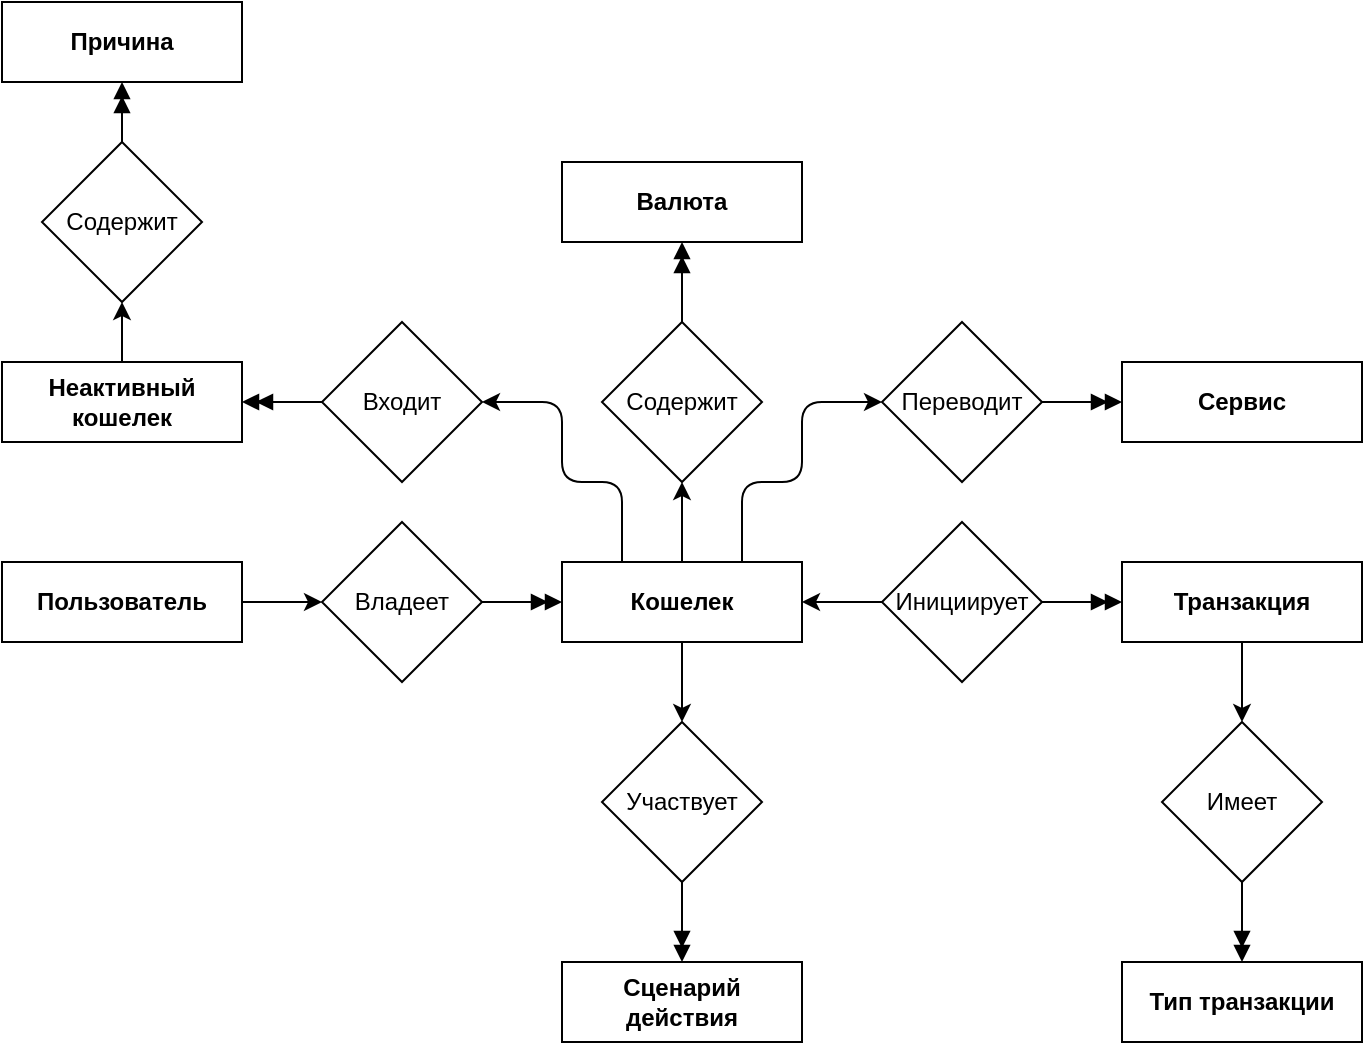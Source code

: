 <mxfile>
    <diagram id="Eth7Fp71FNX5mIKtPomX" name="Page-1">
        <mxGraphModel dx="940" dy="764" grid="1" gridSize="10" guides="1" tooltips="1" connect="1" arrows="1" fold="1" page="1" pageScale="1" pageWidth="850" pageHeight="1100" math="0" shadow="0">
            <root>
                <mxCell id="0"/>
                <mxCell id="1" parent="0"/>
                <mxCell id="50" style="edgeStyle=none;html=1;entryX=0.5;entryY=1;entryDx=0;entryDy=0;" edge="1" parent="1" source="32" target="49">
                    <mxGeometry relative="1" as="geometry"/>
                </mxCell>
                <mxCell id="55" style="edgeStyle=none;html=1;entryX=0.5;entryY=0;entryDx=0;entryDy=0;" edge="1" parent="1" source="32" target="54">
                    <mxGeometry relative="1" as="geometry"/>
                </mxCell>
                <mxCell id="67" style="edgeStyle=none;html=1;exitX=0.75;exitY=0;exitDx=0;exitDy=0;entryX=0;entryY=0.5;entryDx=0;entryDy=0;" edge="1" parent="1" source="32" target="63">
                    <mxGeometry relative="1" as="geometry">
                        <Array as="points">
                            <mxPoint x="450" y="400"/>
                            <mxPoint x="480" y="400"/>
                            <mxPoint x="480" y="360"/>
                        </Array>
                    </mxGeometry>
                </mxCell>
                <mxCell id="71" style="edgeStyle=none;html=1;exitX=0.25;exitY=0;exitDx=0;exitDy=0;entryX=1;entryY=0.5;entryDx=0;entryDy=0;" edge="1" parent="1" source="32" target="70">
                    <mxGeometry relative="1" as="geometry">
                        <Array as="points">
                            <mxPoint x="390" y="400"/>
                            <mxPoint x="360" y="400"/>
                            <mxPoint x="360" y="360"/>
                        </Array>
                    </mxGeometry>
                </mxCell>
                <mxCell id="32" value="&lt;strong data-end=&quot;286&quot; data-start=&quot;266&quot;&gt;Кошелек&lt;/strong&gt;" style="rounded=0;whiteSpace=wrap;html=1;" vertex="1" parent="1">
                    <mxGeometry x="360" y="440" width="120" height="40" as="geometry"/>
                </mxCell>
                <mxCell id="45" style="edgeStyle=none;html=1;entryX=0.5;entryY=0;entryDx=0;entryDy=0;" edge="1" parent="1" source="35" target="42">
                    <mxGeometry relative="1" as="geometry"/>
                </mxCell>
                <mxCell id="35" value="&lt;strong data-end=&quot;913&quot; data-start=&quot;885&quot;&gt;Транзакция&lt;/strong&gt;" style="rounded=0;whiteSpace=wrap;html=1;" vertex="1" parent="1">
                    <mxGeometry x="640" y="440" width="120" height="40" as="geometry"/>
                </mxCell>
                <mxCell id="36" value="&lt;strong data-end=&quot;1103&quot; data-start=&quot;1066&quot;&gt;Тип транзакции&lt;/strong&gt;" style="rounded=0;whiteSpace=wrap;html=1;" vertex="1" parent="1">
                    <mxGeometry x="640" y="640" width="120" height="40" as="geometry"/>
                </mxCell>
                <mxCell id="38" style="edgeStyle=none;html=1;entryX=1;entryY=0.5;entryDx=0;entryDy=0;" edge="1" source="40" target="32" parent="1">
                    <mxGeometry relative="1" as="geometry"/>
                </mxCell>
                <mxCell id="39" style="edgeStyle=none;html=1;entryX=0;entryY=0.5;entryDx=0;entryDy=0;endArrow=doubleBlock;endFill=1;" edge="1" source="40" target="35" parent="1">
                    <mxGeometry relative="1" as="geometry"/>
                </mxCell>
                <mxCell id="40" value="Инициирует" style="rhombus;whiteSpace=wrap;html=1;" vertex="1" parent="1">
                    <mxGeometry x="520" y="420" width="80" height="80" as="geometry"/>
                </mxCell>
                <mxCell id="41" style="edgeStyle=none;html=1;entryX=0.5;entryY=0;entryDx=0;entryDy=0;endArrow=doubleBlock;endFill=1;" edge="1" source="42" target="36" parent="1">
                    <mxGeometry relative="1" as="geometry"/>
                </mxCell>
                <mxCell id="42" value="Имеет" style="rhombus;whiteSpace=wrap;html=1;" vertex="1" parent="1">
                    <mxGeometry x="660" y="520" width="80" height="80" as="geometry"/>
                </mxCell>
                <mxCell id="47" value="&lt;strong data-end=&quot;286&quot; data-start=&quot;266&quot;&gt;Валюта&lt;/strong&gt;" style="rounded=0;whiteSpace=wrap;html=1;" vertex="1" parent="1">
                    <mxGeometry x="360" y="240" width="120" height="40" as="geometry"/>
                </mxCell>
                <mxCell id="51" style="edgeStyle=none;html=1;entryX=0.5;entryY=1;entryDx=0;entryDy=0;endArrow=doubleBlock;endFill=1;" edge="1" parent="1" source="49" target="47">
                    <mxGeometry relative="1" as="geometry"/>
                </mxCell>
                <mxCell id="49" value="Содержит" style="rhombus;whiteSpace=wrap;html=1;" vertex="1" parent="1">
                    <mxGeometry x="380" y="320" width="80" height="80" as="geometry"/>
                </mxCell>
                <mxCell id="53" value="&lt;strong data-end=&quot;1103&quot; data-start=&quot;1066&quot;&gt;Сценарий действия&lt;/strong&gt;" style="rounded=0;whiteSpace=wrap;html=1;" vertex="1" parent="1">
                    <mxGeometry x="360" y="640" width="120" height="40" as="geometry"/>
                </mxCell>
                <mxCell id="56" style="edgeStyle=none;html=1;entryX=0.5;entryY=0;entryDx=0;entryDy=0;endArrow=doubleBlock;endFill=1;" edge="1" parent="1" source="54" target="53">
                    <mxGeometry relative="1" as="geometry"/>
                </mxCell>
                <mxCell id="54" value="Участвует" style="rhombus;whiteSpace=wrap;html=1;" vertex="1" parent="1">
                    <mxGeometry x="380" y="520" width="80" height="80" as="geometry"/>
                </mxCell>
                <mxCell id="59" style="edgeStyle=none;html=1;entryX=0;entryY=0.5;entryDx=0;entryDy=0;" edge="1" parent="1" source="57" target="58">
                    <mxGeometry relative="1" as="geometry"/>
                </mxCell>
                <mxCell id="57" value="&lt;b&gt;Пользователь&lt;/b&gt;" style="rounded=0;whiteSpace=wrap;html=1;" vertex="1" parent="1">
                    <mxGeometry x="80" y="440" width="120" height="40" as="geometry"/>
                </mxCell>
                <mxCell id="60" style="edgeStyle=none;html=1;entryX=0;entryY=0.5;entryDx=0;entryDy=0;endArrow=doubleBlock;endFill=1;" edge="1" parent="1" source="58" target="32">
                    <mxGeometry relative="1" as="geometry"/>
                </mxCell>
                <mxCell id="58" value="Владеет" style="rhombus;whiteSpace=wrap;html=1;" vertex="1" parent="1">
                    <mxGeometry x="240" y="420" width="80" height="80" as="geometry"/>
                </mxCell>
                <mxCell id="62" value="&lt;strong data-end=&quot;286&quot; data-start=&quot;266&quot;&gt;Сервис&lt;/strong&gt;" style="rounded=0;whiteSpace=wrap;html=1;" vertex="1" parent="1">
                    <mxGeometry x="640" y="340" width="120" height="40" as="geometry"/>
                </mxCell>
                <mxCell id="68" style="edgeStyle=none;html=1;entryX=0;entryY=0.5;entryDx=0;entryDy=0;endArrow=doubleBlock;endFill=1;" edge="1" parent="1" source="63" target="62">
                    <mxGeometry relative="1" as="geometry"/>
                </mxCell>
                <mxCell id="63" value="Переводит" style="rhombus;whiteSpace=wrap;html=1;" vertex="1" parent="1">
                    <mxGeometry x="520" y="320" width="80" height="80" as="geometry"/>
                </mxCell>
                <mxCell id="74" style="edgeStyle=none;html=1;entryX=0.5;entryY=1;entryDx=0;entryDy=0;" edge="1" parent="1" source="69" target="73">
                    <mxGeometry relative="1" as="geometry"/>
                </mxCell>
                <mxCell id="69" value="&lt;strong data-end=&quot;286&quot; data-start=&quot;266&quot;&gt;Неактивный кошелек&lt;/strong&gt;" style="rounded=0;whiteSpace=wrap;html=1;" vertex="1" parent="1">
                    <mxGeometry x="80" y="340" width="120" height="40" as="geometry"/>
                </mxCell>
                <mxCell id="72" style="edgeStyle=none;html=1;entryX=1;entryY=0.5;entryDx=0;entryDy=0;endArrow=doubleBlock;endFill=1;" edge="1" parent="1" source="70" target="69">
                    <mxGeometry relative="1" as="geometry"/>
                </mxCell>
                <mxCell id="70" value="Входит" style="rhombus;whiteSpace=wrap;html=1;" vertex="1" parent="1">
                    <mxGeometry x="240" y="320" width="80" height="80" as="geometry"/>
                </mxCell>
                <mxCell id="76" style="edgeStyle=none;html=1;entryX=0.5;entryY=1;entryDx=0;entryDy=0;endArrow=doubleBlock;endFill=1;" edge="1" parent="1" source="73" target="75">
                    <mxGeometry relative="1" as="geometry"/>
                </mxCell>
                <mxCell id="73" value="Содержит" style="rhombus;whiteSpace=wrap;html=1;" vertex="1" parent="1">
                    <mxGeometry x="100" y="230" width="80" height="80" as="geometry"/>
                </mxCell>
                <mxCell id="75" value="&lt;strong data-end=&quot;286&quot; data-start=&quot;266&quot;&gt;Причина&lt;/strong&gt;" style="rounded=0;whiteSpace=wrap;html=1;" vertex="1" parent="1">
                    <mxGeometry x="80" y="160" width="120" height="40" as="geometry"/>
                </mxCell>
            </root>
        </mxGraphModel>
    </diagram>
</mxfile>